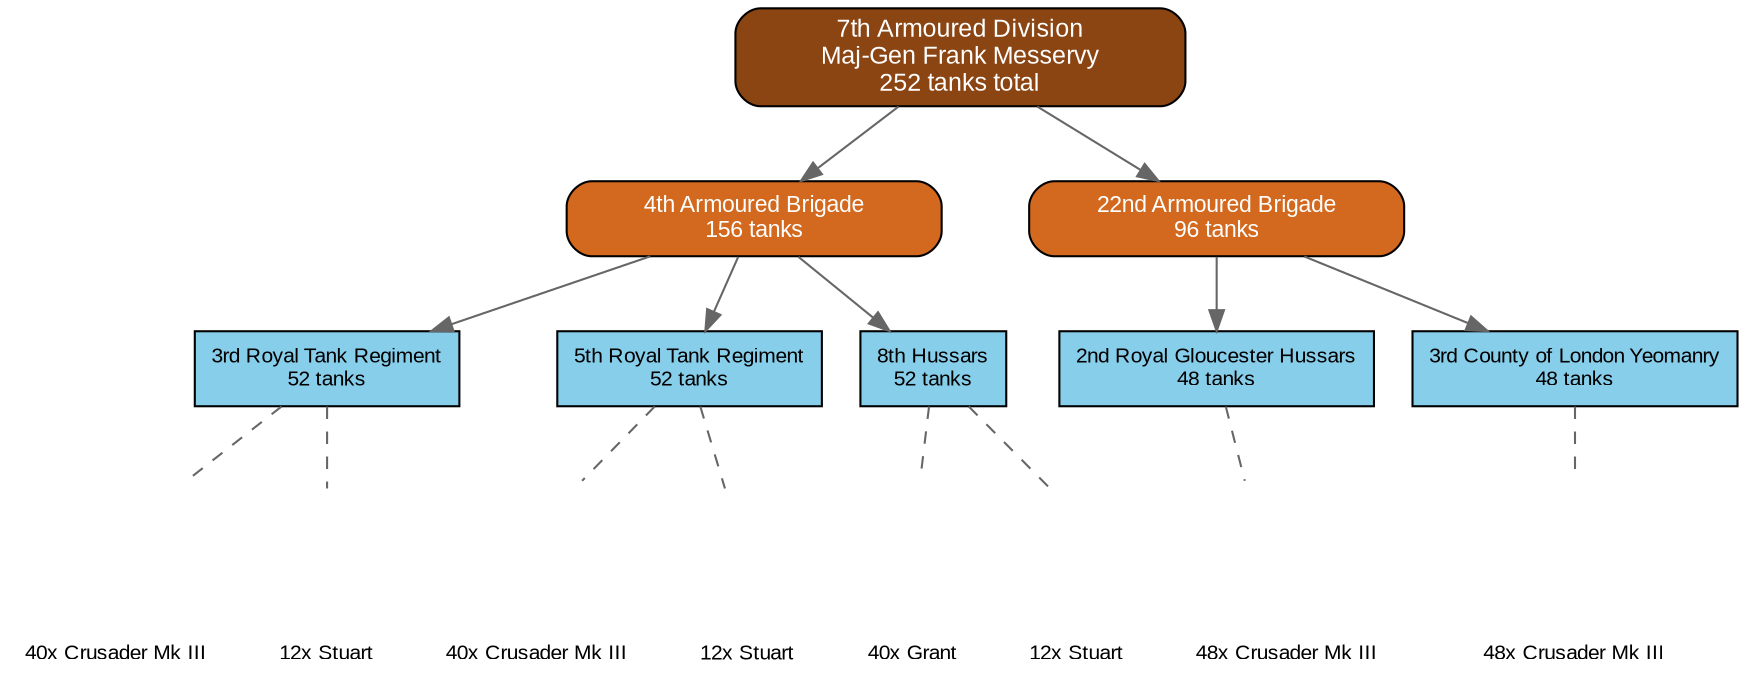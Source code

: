// 7th Armoured Division (Desert Rats) - June 1942
// Organization diagram with tank silhouettes
//
// To render this diagram:
// 1. Install Graphviz: https://graphviz.org/download/
// 2. Run: dot -Tpng 7th_armoured_division_1942.dot -o 7th_armoured_division_1942.png
// 3. Or: dot -Tsvg 7th_armoured_division_1942.dot -o 7th_armoured_division_1942.svg

digraph G {
    // Graph settings
    rankdir=TB;
    bgcolor="white";
    node [fontname="Arial", fontsize=10];
    edge [color="#666666"];

    // Division HQ
    div [
        shape=box,
        style="filled,rounded",
        fillcolor="#8B4513",
        fontcolor="white",
        label="7th Armoured Division\nMaj-Gen Frank Messervy\n252 tanks total",
        fontsize=12,
        width=3
    ];

    // Brigades
    brig4 [
        shape=box,
        style="filled,rounded",
        fillcolor="#D2691E",
        fontcolor="white",
        label="4th Armoured Brigade\n156 tanks",
        fontsize=11,
        width=2.5
    ];

    brig22 [
        shape=box,
        style="filled,rounded",
        fillcolor="#D2691E",
        fontcolor="white",
        label="22nd Armoured Brigade\n96 tanks",
        fontsize=11,
        width=2.5
    ];

    // 4th Armoured Brigade Regiments
    rtr3 [
        shape=box,
        style="filled",
        fillcolor="#87CEEB",
        label="3rd Royal Tank Regiment\n52 tanks",
        fontsize=10
    ];

    rtr5 [
        shape=box,
        style="filled",
        fillcolor="#87CEEB",
        label="5th Royal Tank Regiment\n52 tanks",
        fontsize=10
    ];

    hussars8 [
        shape=box,
        style="filled",
        fillcolor="#87CEEB",
        label="8th Hussars\n52 tanks",
        fontsize=10
    ];

    // 22nd Armoured Brigade Regiments
    gloucester [
        shape=box,
        style="filled",
        fillcolor="#87CEEB",
        label="2nd Royal Gloucester Hussars\n48 tanks",
        fontsize=10
    ];

    london3 [
        shape=box,
        style="filled",
        fillcolor="#87CEEB",
        label="3rd County of London Yeomanry\n48 tanks",
        fontsize=10
    ];

    // Tank silhouettes for 3rd RTR
    // Using simple SVG placeholders - replace with detailed silhouettes later
    crusader_rtr3 [
        shape=none,
        label="",
        image="../../assets/tank_silhouettes/british/crusader_mk3.svg",
        width=0.8,
        height=0.4,
        imagescale=true
    ];

    crusader_label_rtr3 [
        shape=plaintext,
        label="40x Crusader Mk III"
    ];

    stuart_rtr3 [
        shape=none,
        label="",
        image="../../assets/tank_silhouettes/british/m3_stuart.svg",
        width=0.6,
        height=0.3,
        imagescale=true
    ];

    stuart_label_rtr3 [
        shape=plaintext,
        label="12x Stuart"
    ];

    // Tank silhouettes for 5th RTR
    crusader_rtr5 [
        shape=none,
        label="",
        image="../../assets/tank_silhouettes/british/crusader_mk3.svg",
        width=0.8,
        height=0.4,
        imagescale=true
    ];

    crusader_label_rtr5 [
        shape=plaintext,
        label="40x Crusader Mk III"
    ];

    stuart_rtr5 [
        shape=none,
        label="",
        image="../../assets/tank_silhouettes/british/m3_stuart.svg",
        width=0.6,
        height=0.3,
        imagescale=true
    ];

    stuart_label_rtr5 [
        shape=plaintext,
        label="12x Stuart"
    ];

    // Tank silhouettes for 8th Hussars
    grant_hussars [
        shape=none,
        label="",
        image="../../assets/tank_silhouettes/british/m3_grant.svg",
        width=0.9,
        height=0.4,
        imagescale=true
    ];

    grant_label_hussars [
        shape=plaintext,
        label="40x Grant"
    ];

    stuart_hussars [
        shape=none,
        label="",
        image="../../assets/tank_silhouettes/british/m3_stuart.svg",
        width=0.6,
        height=0.3,
        imagescale=true
    ];

    stuart_label_hussars [
        shape=plaintext,
        label="12x Stuart"
    ];

    // 22nd Armoured Brigade tanks
    crusader_gloucester [
        shape=none,
        label="",
        image="../../assets/tank_silhouettes/british/crusader_mk3.svg",
        width=0.8,
        height=0.4,
        imagescale=true
    ];

    crusader_label_gloucester [
        shape=plaintext,
        label="48x Crusader Mk III"
    ];

    crusader_london [
        shape=none,
        label="",
        image="../../assets/tank_silhouettes/british/crusader_mk3.svg",
        width=0.8,
        height=0.4,
        imagescale=true
    ];

    crusader_label_london [
        shape=plaintext,
        label="48x Crusader Mk III"
    ];

    // Hierarchy
    div -> brig4;
    div -> brig22;

    brig4 -> rtr3;
    brig4 -> rtr5;
    brig4 -> hussars8;

    brig22 -> gloucester;
    brig22 -> london3;

    // Equipment connections
    rtr3 -> crusader_rtr3 [style=dashed, arrowhead=none];
    crusader_rtr3 -> crusader_label_rtr3 [style=invis];
    rtr3 -> stuart_rtr3 [style=dashed, arrowhead=none];
    stuart_rtr3 -> stuart_label_rtr3 [style=invis];

    rtr5 -> crusader_rtr5 [style=dashed, arrowhead=none];
    crusader_rtr5 -> crusader_label_rtr5 [style=invis];
    rtr5 -> stuart_rtr5 [style=dashed, arrowhead=none];
    stuart_rtr5 -> stuart_label_rtr5 [style=invis];

    hussars8 -> grant_hussars [style=dashed, arrowhead=none];
    grant_hussars -> grant_label_hussars [style=invis];
    hussars8 -> stuart_hussars [style=dashed, arrowhead=none];
    stuart_hussars -> stuart_label_hussars [style=invis];

    gloucester -> crusader_gloucester [style=dashed, arrowhead=none];
    crusader_gloucester -> crusader_label_gloucester [style=invis];

    london3 -> crusader_london [style=dashed, arrowhead=none];
    crusader_london -> crusader_label_london [style=invis];

    // Layout hints
    {rank=same; brig4; brig22;}
    {rank=same; rtr3; rtr5; hussars8; gloucester; london3;}
}

